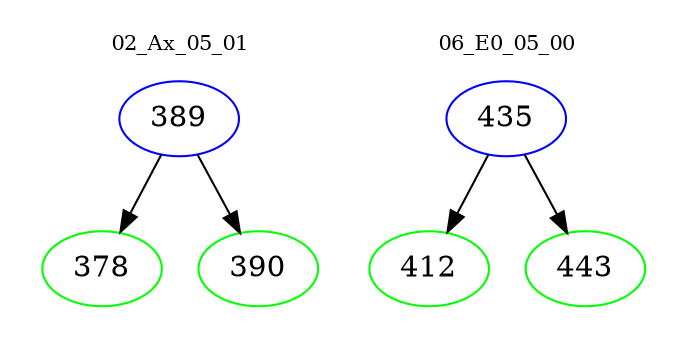 digraph{
subgraph cluster_0 {
color = white
label = "02_Ax_05_01";
fontsize=10;
T0_389 [label="389", color="blue"]
T0_389 -> T0_378 [color="black"]
T0_378 [label="378", color="green"]
T0_389 -> T0_390 [color="black"]
T0_390 [label="390", color="green"]
}
subgraph cluster_1 {
color = white
label = "06_E0_05_00";
fontsize=10;
T1_435 [label="435", color="blue"]
T1_435 -> T1_412 [color="black"]
T1_412 [label="412", color="green"]
T1_435 -> T1_443 [color="black"]
T1_443 [label="443", color="green"]
}
}
